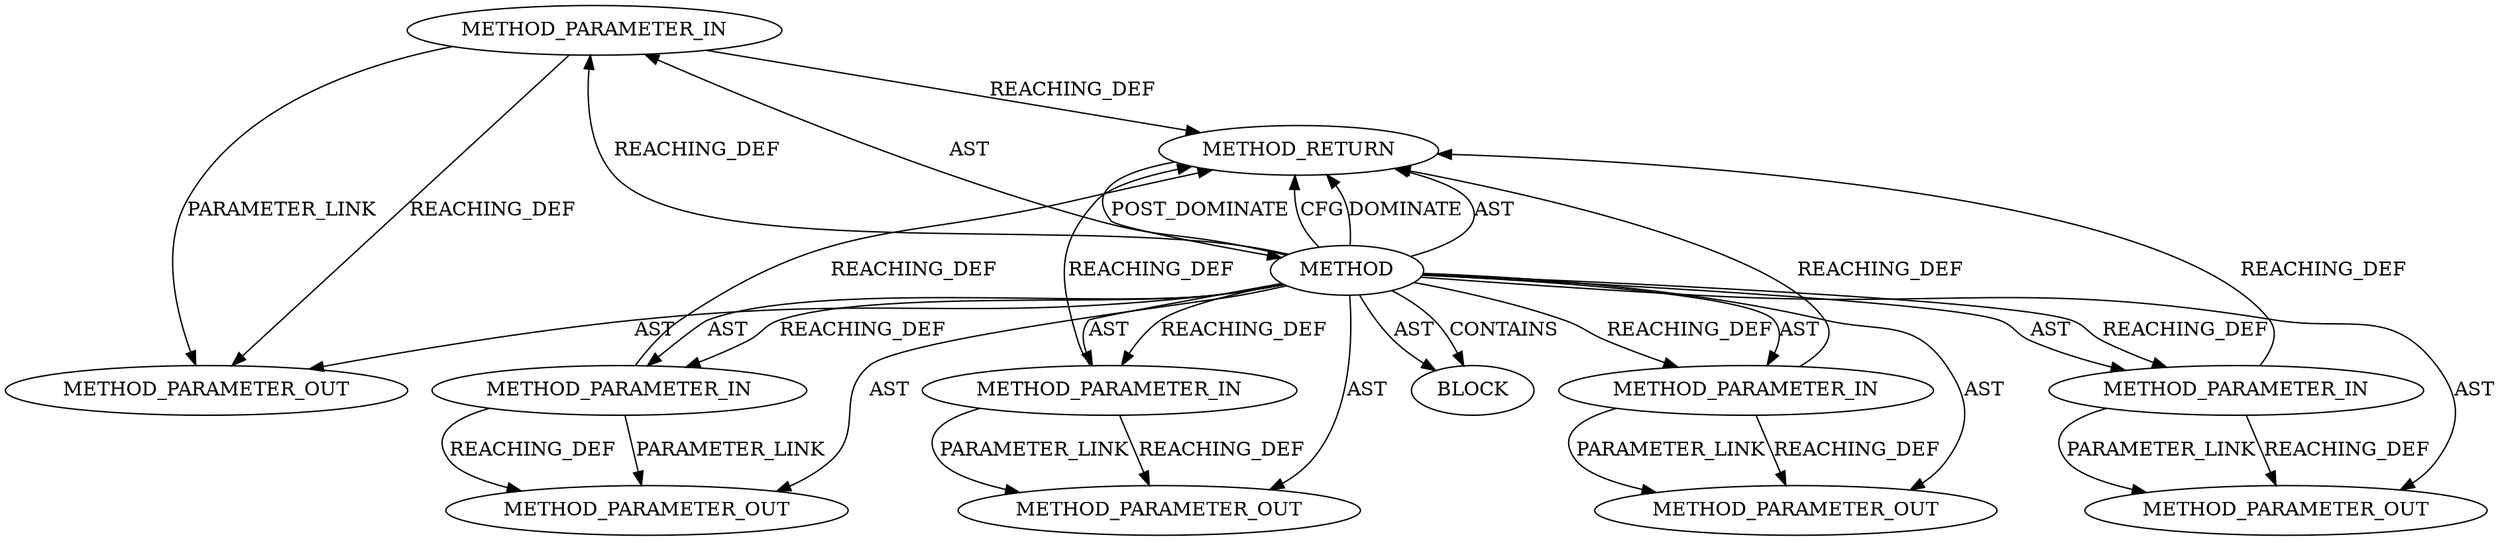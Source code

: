 digraph {
  21942 [label=METHOD_PARAMETER_OUT ORDER=2 CODE="p2" IS_VARIADIC=false TYPE_FULL_NAME="ANY" EVALUATION_STRATEGY="BY_VALUE" INDEX=2 NAME="p2"]
  21943 [label=METHOD_PARAMETER_OUT ORDER=3 CODE="p3" IS_VARIADIC=false TYPE_FULL_NAME="ANY" EVALUATION_STRATEGY="BY_VALUE" INDEX=3 NAME="p3"]
  19841 [label=BLOCK ORDER=1 ARGUMENT_INDEX=1 CODE="<empty>" TYPE_FULL_NAME="ANY"]
  19836 [label=METHOD_PARAMETER_IN ORDER=1 CODE="p1" IS_VARIADIC=false TYPE_FULL_NAME="ANY" EVALUATION_STRATEGY="BY_VALUE" INDEX=1 NAME="p1"]
  19840 [label=METHOD_PARAMETER_IN ORDER=5 CODE="p5" IS_VARIADIC=false TYPE_FULL_NAME="ANY" EVALUATION_STRATEGY="BY_VALUE" INDEX=5 NAME="p5"]
  21941 [label=METHOD_PARAMETER_OUT ORDER=1 CODE="p1" IS_VARIADIC=false TYPE_FULL_NAME="ANY" EVALUATION_STRATEGY="BY_VALUE" INDEX=1 NAME="p1"]
  19839 [label=METHOD_PARAMETER_IN ORDER=4 CODE="p4" IS_VARIADIC=false TYPE_FULL_NAME="ANY" EVALUATION_STRATEGY="BY_VALUE" INDEX=4 NAME="p4"]
  19837 [label=METHOD_PARAMETER_IN ORDER=2 CODE="p2" IS_VARIADIC=false TYPE_FULL_NAME="ANY" EVALUATION_STRATEGY="BY_VALUE" INDEX=2 NAME="p2"]
  19838 [label=METHOD_PARAMETER_IN ORDER=3 CODE="p3" IS_VARIADIC=false TYPE_FULL_NAME="ANY" EVALUATION_STRATEGY="BY_VALUE" INDEX=3 NAME="p3"]
  21945 [label=METHOD_PARAMETER_OUT ORDER=5 CODE="p5" IS_VARIADIC=false TYPE_FULL_NAME="ANY" EVALUATION_STRATEGY="BY_VALUE" INDEX=5 NAME="p5"]
  19842 [label=METHOD_RETURN ORDER=2 CODE="RET" TYPE_FULL_NAME="ANY" EVALUATION_STRATEGY="BY_VALUE"]
  21944 [label=METHOD_PARAMETER_OUT ORDER=4 CODE="p4" IS_VARIADIC=false TYPE_FULL_NAME="ANY" EVALUATION_STRATEGY="BY_VALUE" INDEX=4 NAME="p4"]
  19835 [label=METHOD AST_PARENT_TYPE="NAMESPACE_BLOCK" AST_PARENT_FULL_NAME="<global>" ORDER=0 CODE="<empty>" FULL_NAME="iov_iter_kvec" IS_EXTERNAL=true FILENAME="<empty>" SIGNATURE="" NAME="iov_iter_kvec"]
  19835 -> 21942 [label=AST ]
  19835 -> 19842 [label=CFG ]
  19837 -> 21942 [label=PARAMETER_LINK ]
  19836 -> 21941 [label=REACHING_DEF VARIABLE="p1"]
  19835 -> 19838 [label=AST ]
  19835 -> 19837 [label=REACHING_DEF VARIABLE=""]
  19840 -> 19842 [label=REACHING_DEF VARIABLE="p5"]
  19839 -> 21944 [label=PARAMETER_LINK ]
  19838 -> 21943 [label=PARAMETER_LINK ]
  19838 -> 21943 [label=REACHING_DEF VARIABLE="p3"]
  19840 -> 21945 [label=PARAMETER_LINK ]
  19838 -> 19842 [label=REACHING_DEF VARIABLE="p3"]
  19835 -> 21944 [label=AST ]
  19835 -> 19836 [label=AST ]
  19835 -> 19836 [label=REACHING_DEF VARIABLE=""]
  19835 -> 19840 [label=REACHING_DEF VARIABLE=""]
  19837 -> 19842 [label=REACHING_DEF VARIABLE="p2"]
  19839 -> 19842 [label=REACHING_DEF VARIABLE="p4"]
  19835 -> 21945 [label=AST ]
  19835 -> 19841 [label=AST ]
  19836 -> 21941 [label=PARAMETER_LINK ]
  19840 -> 21945 [label=REACHING_DEF VARIABLE="p5"]
  19835 -> 21941 [label=AST ]
  19836 -> 19842 [label=REACHING_DEF VARIABLE="p1"]
  19835 -> 19838 [label=REACHING_DEF VARIABLE=""]
  19835 -> 19841 [label=CONTAINS ]
  19837 -> 21942 [label=REACHING_DEF VARIABLE="p2"]
  19842 -> 19835 [label=POST_DOMINATE ]
  19835 -> 19839 [label=AST ]
  19835 -> 19842 [label=DOMINATE ]
  19835 -> 19842 [label=AST ]
  19835 -> 19839 [label=REACHING_DEF VARIABLE=""]
  19835 -> 21943 [label=AST ]
  19835 -> 19840 [label=AST ]
  19839 -> 21944 [label=REACHING_DEF VARIABLE="p4"]
  19835 -> 19837 [label=AST ]
}
